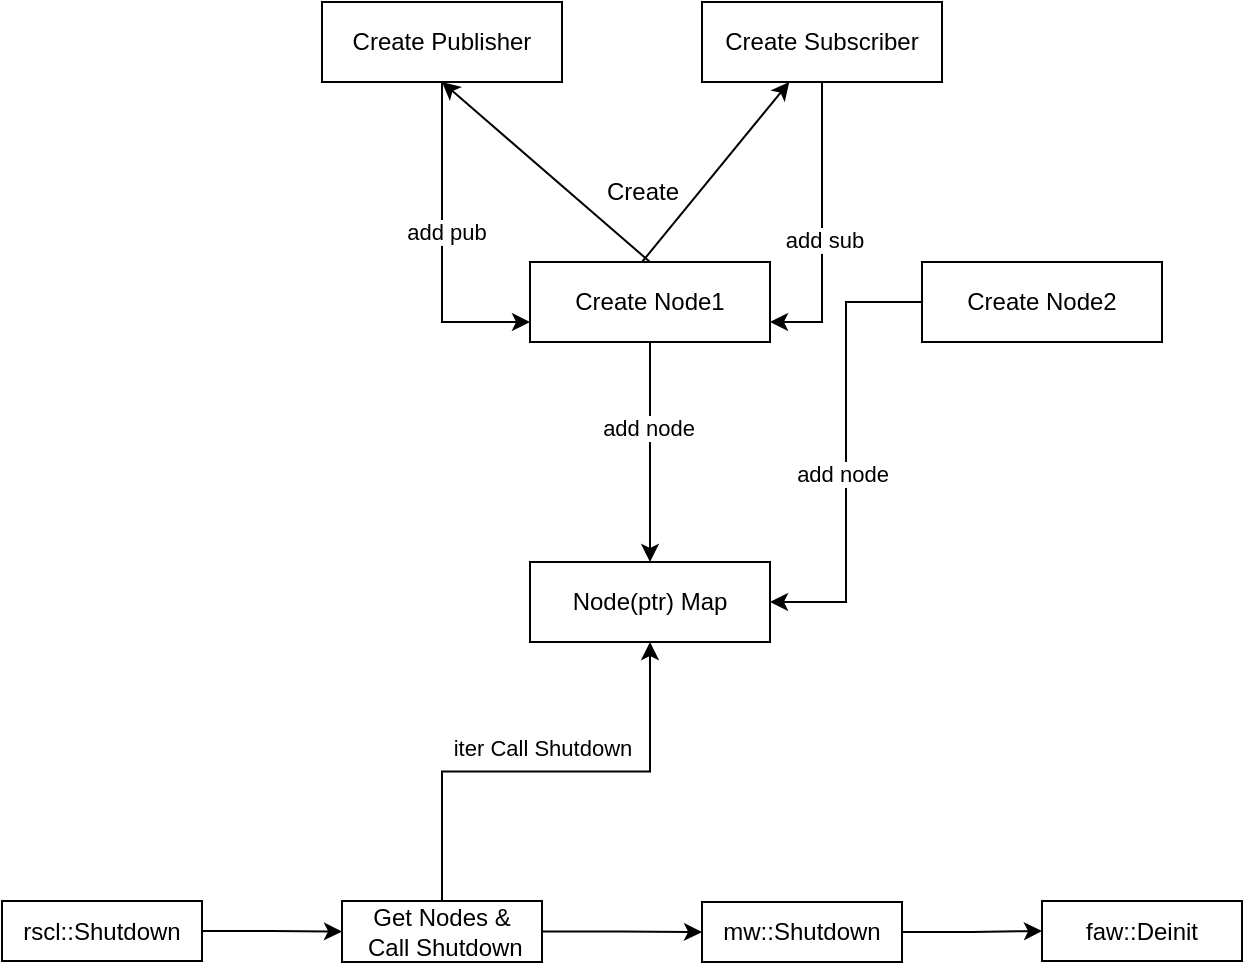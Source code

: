 <mxfile version="22.1.3" type="github">
  <diagram id="C5RBs43oDa-KdzZeNtuy" name="Page-1">
    <mxGraphModel dx="1195" dy="658" grid="1" gridSize="10" guides="1" tooltips="1" connect="1" arrows="1" fold="1" page="1" pageScale="1" pageWidth="827" pageHeight="1169" math="0" shadow="0">
      <root>
        <mxCell id="WIyWlLk6GJQsqaUBKTNV-0" />
        <mxCell id="WIyWlLk6GJQsqaUBKTNV-1" parent="WIyWlLk6GJQsqaUBKTNV-0" />
        <mxCell id="Y6icNcoJSX6k4FpKZQI2-22" style="edgeStyle=orthogonalEdgeStyle;rounded=0;orthogonalLoop=1;jettySize=auto;html=1;" edge="1" parent="WIyWlLk6GJQsqaUBKTNV-1" source="WIyWlLk6GJQsqaUBKTNV-3" target="Y6icNcoJSX6k4FpKZQI2-3">
          <mxGeometry relative="1" as="geometry" />
        </mxCell>
        <mxCell id="Y6icNcoJSX6k4FpKZQI2-23" value="add node" style="edgeLabel;html=1;align=center;verticalAlign=middle;resizable=0;points=[];" vertex="1" connectable="0" parent="Y6icNcoJSX6k4FpKZQI2-22">
          <mxGeometry x="-0.221" y="-1" relative="1" as="geometry">
            <mxPoint as="offset" />
          </mxGeometry>
        </mxCell>
        <mxCell id="WIyWlLk6GJQsqaUBKTNV-3" value="Create Node1" style="rounded=0;whiteSpace=wrap;html=1;fontSize=12;glass=0;strokeWidth=1;shadow=0;" parent="WIyWlLk6GJQsqaUBKTNV-1" vertex="1">
          <mxGeometry x="294" y="150" width="120" height="40" as="geometry" />
        </mxCell>
        <mxCell id="Y6icNcoJSX6k4FpKZQI2-15" style="edgeStyle=orthogonalEdgeStyle;rounded=0;orthogonalLoop=1;jettySize=auto;html=1;entryX=0;entryY=0.75;entryDx=0;entryDy=0;" edge="1" parent="WIyWlLk6GJQsqaUBKTNV-1" source="Y6icNcoJSX6k4FpKZQI2-1" target="WIyWlLk6GJQsqaUBKTNV-3">
          <mxGeometry relative="1" as="geometry" />
        </mxCell>
        <mxCell id="Y6icNcoJSX6k4FpKZQI2-16" value="add pub" style="edgeLabel;html=1;align=center;verticalAlign=middle;resizable=0;points=[];" vertex="1" connectable="0" parent="Y6icNcoJSX6k4FpKZQI2-15">
          <mxGeometry x="-0.085" y="2" relative="1" as="geometry">
            <mxPoint as="offset" />
          </mxGeometry>
        </mxCell>
        <mxCell id="Y6icNcoJSX6k4FpKZQI2-1" value="Create Publisher" style="rounded=0;whiteSpace=wrap;html=1;fontSize=12;glass=0;strokeWidth=1;shadow=0;" vertex="1" parent="WIyWlLk6GJQsqaUBKTNV-1">
          <mxGeometry x="190" y="20" width="120" height="40" as="geometry" />
        </mxCell>
        <mxCell id="Y6icNcoJSX6k4FpKZQI2-3" value="Node(ptr) Map" style="rounded=0;whiteSpace=wrap;html=1;fontSize=12;glass=0;strokeWidth=1;shadow=0;" vertex="1" parent="WIyWlLk6GJQsqaUBKTNV-1">
          <mxGeometry x="294" y="300" width="120" height="40" as="geometry" />
        </mxCell>
        <mxCell id="Y6icNcoJSX6k4FpKZQI2-6" value="" style="curved=1;endArrow=classic;html=1;rounded=0;exitX=0.5;exitY=0;exitDx=0;exitDy=0;entryX=0.5;entryY=1;entryDx=0;entryDy=0;" edge="1" parent="WIyWlLk6GJQsqaUBKTNV-1" source="WIyWlLk6GJQsqaUBKTNV-3" target="Y6icNcoJSX6k4FpKZQI2-1">
          <mxGeometry width="50" height="50" relative="1" as="geometry">
            <mxPoint x="310" y="140" as="sourcePoint" />
            <mxPoint x="360" y="90" as="targetPoint" />
            <Array as="points" />
          </mxGeometry>
        </mxCell>
        <mxCell id="Y6icNcoJSX6k4FpKZQI2-10" value="" style="curved=1;endArrow=classic;html=1;rounded=0;exitX=0.5;exitY=0;exitDx=0;exitDy=0;" edge="1" parent="WIyWlLk6GJQsqaUBKTNV-1" source="Y6icNcoJSX6k4FpKZQI2-11">
          <mxGeometry width="50" height="50" relative="1" as="geometry">
            <mxPoint x="360" y="150" as="sourcePoint" />
            <mxPoint x="436" y="50" as="targetPoint" />
            <Array as="points" />
          </mxGeometry>
        </mxCell>
        <mxCell id="Y6icNcoJSX6k4FpKZQI2-12" value="" style="curved=1;endArrow=classic;html=1;rounded=0;" edge="1" parent="WIyWlLk6GJQsqaUBKTNV-1" target="Y6icNcoJSX6k4FpKZQI2-11">
          <mxGeometry width="50" height="50" relative="1" as="geometry">
            <mxPoint x="350" y="150" as="sourcePoint" />
            <mxPoint x="436" y="50" as="targetPoint" />
            <Array as="points" />
          </mxGeometry>
        </mxCell>
        <mxCell id="Y6icNcoJSX6k4FpKZQI2-19" style="edgeStyle=orthogonalEdgeStyle;rounded=0;orthogonalLoop=1;jettySize=auto;html=1;entryX=1;entryY=0.75;entryDx=0;entryDy=0;" edge="1" parent="WIyWlLk6GJQsqaUBKTNV-1" source="Y6icNcoJSX6k4FpKZQI2-11" target="WIyWlLk6GJQsqaUBKTNV-3">
          <mxGeometry relative="1" as="geometry" />
        </mxCell>
        <mxCell id="Y6icNcoJSX6k4FpKZQI2-21" value="add sub" style="edgeLabel;html=1;align=center;verticalAlign=middle;resizable=0;points=[];" vertex="1" connectable="0" parent="Y6icNcoJSX6k4FpKZQI2-19">
          <mxGeometry x="0.082" y="1" relative="1" as="geometry">
            <mxPoint as="offset" />
          </mxGeometry>
        </mxCell>
        <mxCell id="Y6icNcoJSX6k4FpKZQI2-11" value="Create Subscriber" style="rounded=0;whiteSpace=wrap;html=1;fontSize=12;glass=0;strokeWidth=1;shadow=0;" vertex="1" parent="WIyWlLk6GJQsqaUBKTNV-1">
          <mxGeometry x="380" y="20" width="120" height="40" as="geometry" />
        </mxCell>
        <mxCell id="Y6icNcoJSX6k4FpKZQI2-17" value="Create" style="text;html=1;align=center;verticalAlign=middle;resizable=0;points=[];autosize=1;strokeColor=none;fillColor=none;" vertex="1" parent="WIyWlLk6GJQsqaUBKTNV-1">
          <mxGeometry x="320" y="100" width="60" height="30" as="geometry" />
        </mxCell>
        <mxCell id="Y6icNcoJSX6k4FpKZQI2-25" style="edgeStyle=orthogonalEdgeStyle;rounded=0;orthogonalLoop=1;jettySize=auto;html=1;entryX=1;entryY=0.5;entryDx=0;entryDy=0;" edge="1" parent="WIyWlLk6GJQsqaUBKTNV-1" source="Y6icNcoJSX6k4FpKZQI2-24" target="Y6icNcoJSX6k4FpKZQI2-3">
          <mxGeometry relative="1" as="geometry" />
        </mxCell>
        <mxCell id="Y6icNcoJSX6k4FpKZQI2-26" value="add node" style="edgeLabel;html=1;align=center;verticalAlign=middle;resizable=0;points=[];" vertex="1" connectable="0" parent="Y6icNcoJSX6k4FpKZQI2-25">
          <mxGeometry x="0.091" y="-2" relative="1" as="geometry">
            <mxPoint as="offset" />
          </mxGeometry>
        </mxCell>
        <mxCell id="Y6icNcoJSX6k4FpKZQI2-24" value="Create Node2" style="rounded=0;whiteSpace=wrap;html=1;fontSize=12;glass=0;strokeWidth=1;shadow=0;" vertex="1" parent="WIyWlLk6GJQsqaUBKTNV-1">
          <mxGeometry x="490" y="150" width="120" height="40" as="geometry" />
        </mxCell>
        <mxCell id="Y6icNcoJSX6k4FpKZQI2-31" value="" style="edgeStyle=orthogonalEdgeStyle;rounded=0;orthogonalLoop=1;jettySize=auto;html=1;" edge="1" parent="WIyWlLk6GJQsqaUBKTNV-1" source="Y6icNcoJSX6k4FpKZQI2-27" target="Y6icNcoJSX6k4FpKZQI2-30">
          <mxGeometry relative="1" as="geometry" />
        </mxCell>
        <mxCell id="Y6icNcoJSX6k4FpKZQI2-27" value="rscl::Shutdown" style="whiteSpace=wrap;html=1;" vertex="1" parent="WIyWlLk6GJQsqaUBKTNV-1">
          <mxGeometry x="30" y="469.5" width="100" height="30" as="geometry" />
        </mxCell>
        <mxCell id="Y6icNcoJSX6k4FpKZQI2-37" value="" style="edgeStyle=orthogonalEdgeStyle;rounded=0;orthogonalLoop=1;jettySize=auto;html=1;" edge="1" parent="WIyWlLk6GJQsqaUBKTNV-1" source="Y6icNcoJSX6k4FpKZQI2-28" target="Y6icNcoJSX6k4FpKZQI2-36">
          <mxGeometry relative="1" as="geometry" />
        </mxCell>
        <mxCell id="Y6icNcoJSX6k4FpKZQI2-28" value="mw::Shutdown" style="whiteSpace=wrap;html=1;" vertex="1" parent="WIyWlLk6GJQsqaUBKTNV-1">
          <mxGeometry x="380" y="470" width="100" height="30" as="geometry" />
        </mxCell>
        <mxCell id="Y6icNcoJSX6k4FpKZQI2-33" style="edgeStyle=orthogonalEdgeStyle;rounded=0;orthogonalLoop=1;jettySize=auto;html=1;exitX=0.5;exitY=0;exitDx=0;exitDy=0;entryX=0.5;entryY=1;entryDx=0;entryDy=0;" edge="1" parent="WIyWlLk6GJQsqaUBKTNV-1" source="Y6icNcoJSX6k4FpKZQI2-30" target="Y6icNcoJSX6k4FpKZQI2-3">
          <mxGeometry relative="1" as="geometry" />
        </mxCell>
        <mxCell id="Y6icNcoJSX6k4FpKZQI2-34" value="iter Call Shutdown" style="edgeLabel;html=1;align=center;verticalAlign=middle;resizable=0;points=[];" vertex="1" connectable="0" parent="Y6icNcoJSX6k4FpKZQI2-33">
          <mxGeometry x="-0.13" y="-3" relative="1" as="geometry">
            <mxPoint x="13" y="-15" as="offset" />
          </mxGeometry>
        </mxCell>
        <mxCell id="Y6icNcoJSX6k4FpKZQI2-35" style="edgeStyle=orthogonalEdgeStyle;rounded=0;orthogonalLoop=1;jettySize=auto;html=1;entryX=0;entryY=0.5;entryDx=0;entryDy=0;" edge="1" parent="WIyWlLk6GJQsqaUBKTNV-1" source="Y6icNcoJSX6k4FpKZQI2-30" target="Y6icNcoJSX6k4FpKZQI2-28">
          <mxGeometry relative="1" as="geometry" />
        </mxCell>
        <mxCell id="Y6icNcoJSX6k4FpKZQI2-30" value="Get Nodes &amp;amp;&lt;br&gt;&amp;nbsp;Call Shutdown" style="whiteSpace=wrap;html=1;" vertex="1" parent="WIyWlLk6GJQsqaUBKTNV-1">
          <mxGeometry x="200" y="469.5" width="100" height="30.5" as="geometry" />
        </mxCell>
        <mxCell id="Y6icNcoJSX6k4FpKZQI2-36" value="faw::Deinit" style="whiteSpace=wrap;html=1;" vertex="1" parent="WIyWlLk6GJQsqaUBKTNV-1">
          <mxGeometry x="550" y="469.5" width="100" height="30" as="geometry" />
        </mxCell>
      </root>
    </mxGraphModel>
  </diagram>
</mxfile>
